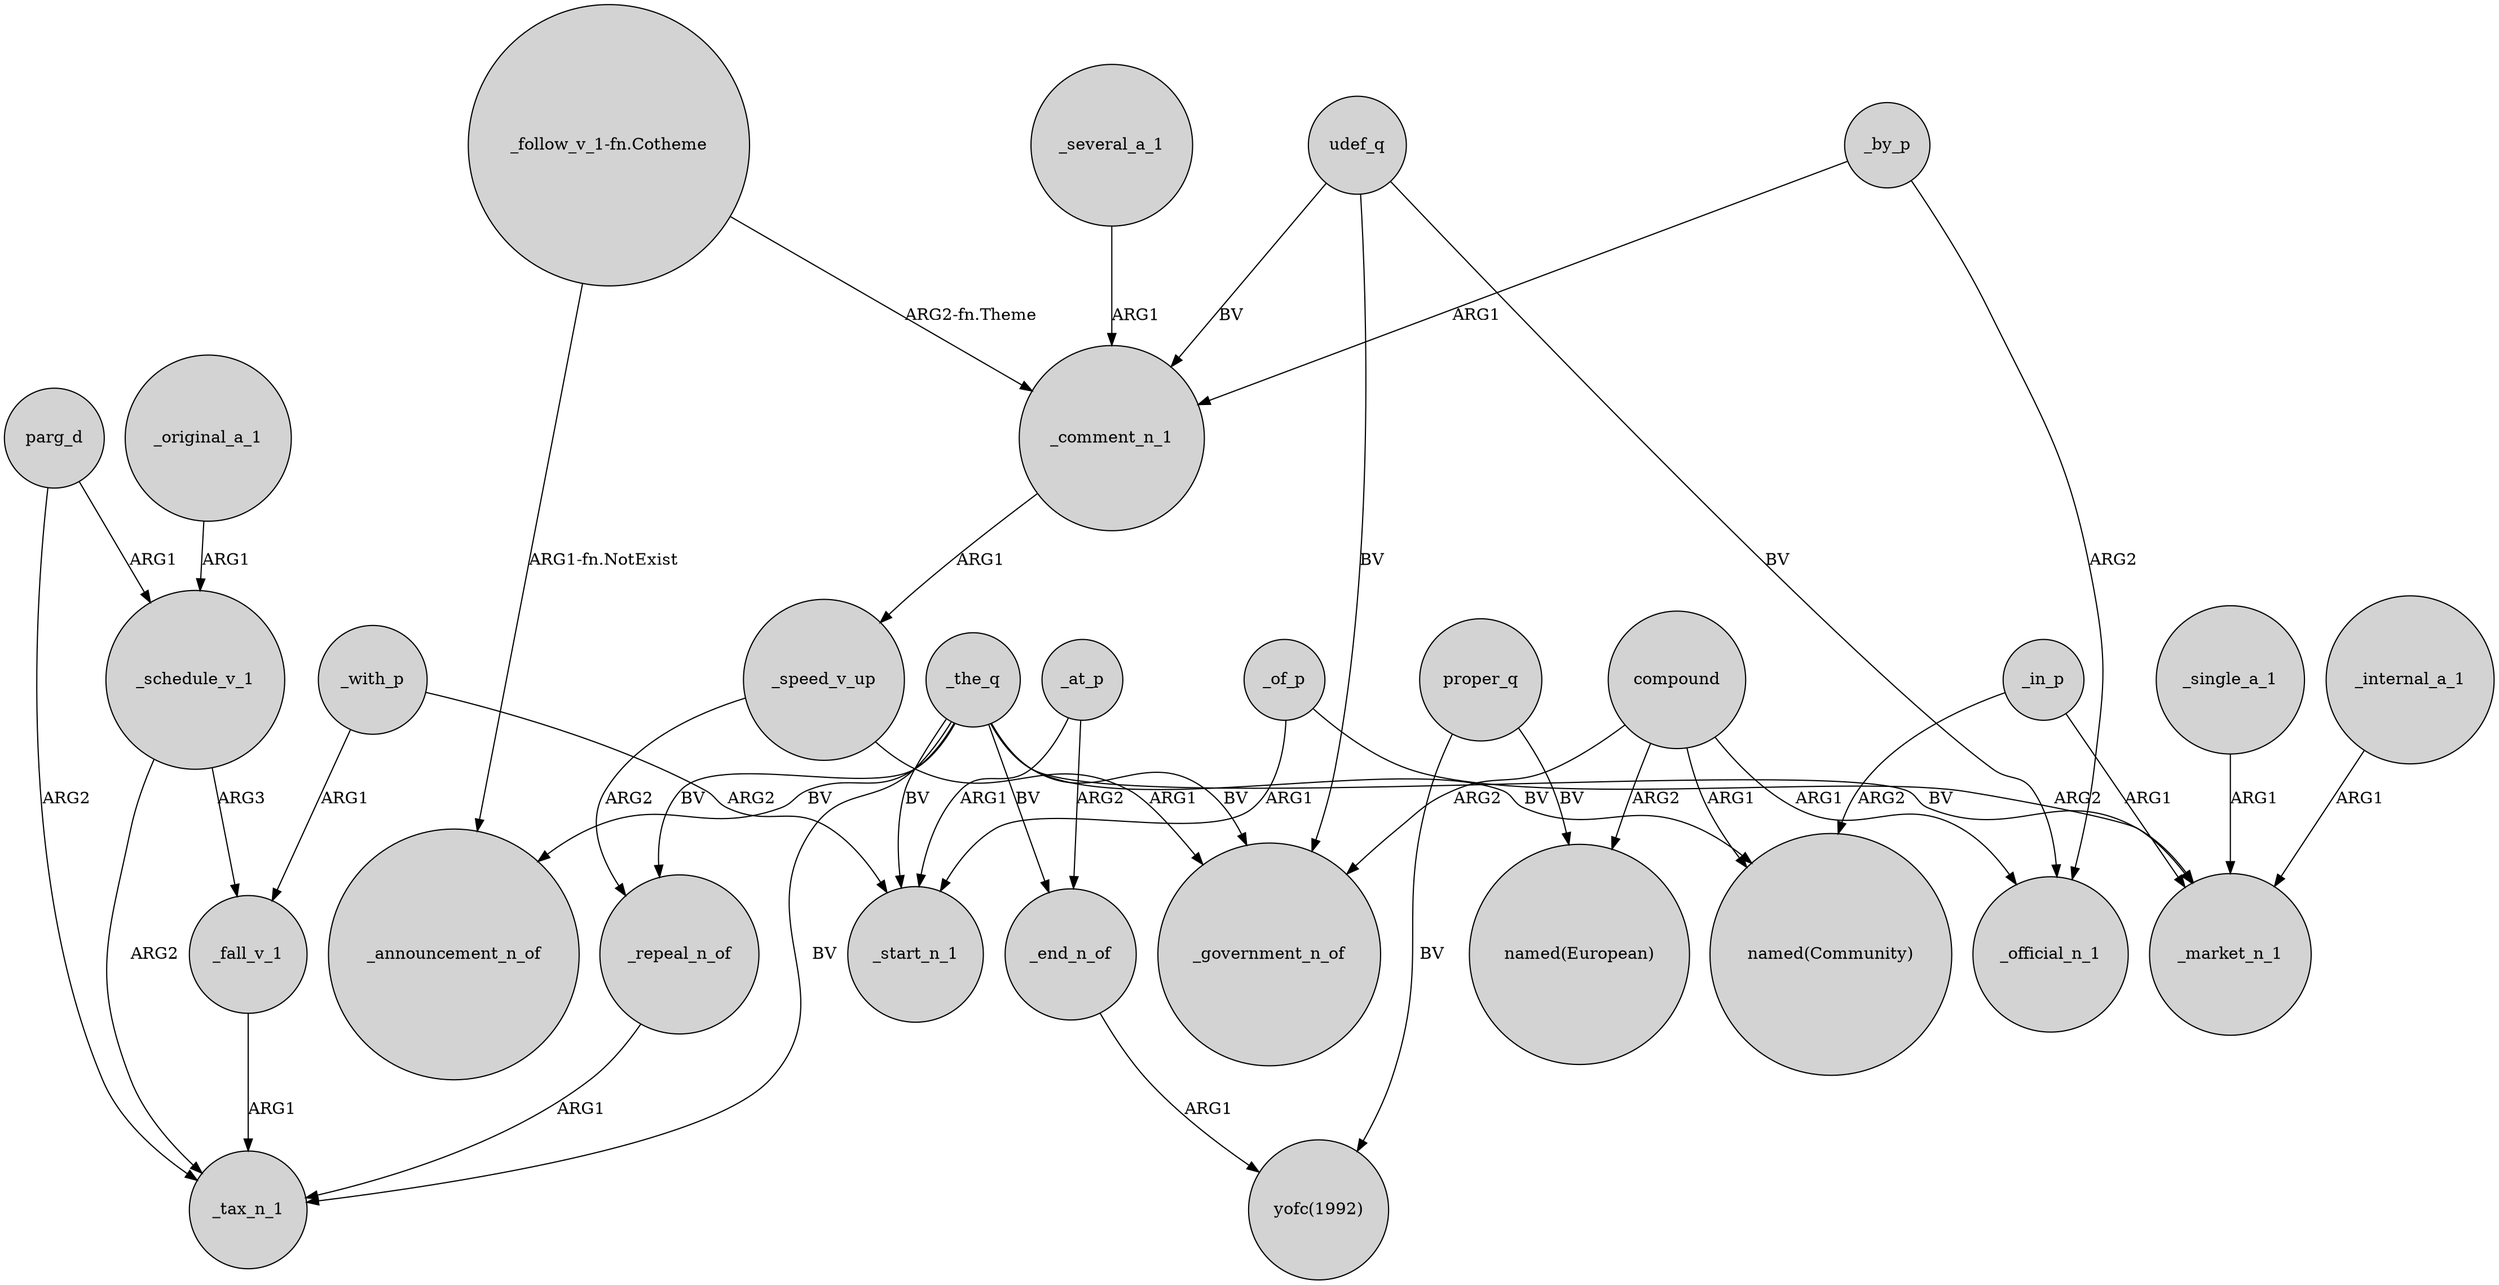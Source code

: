 digraph {
	node [shape=circle style=filled]
	"_follow_v_1-fn.Cotheme" -> _announcement_n_of [label="ARG1-fn.NotExist"]
	_several_a_1 -> _comment_n_1 [label=ARG1]
	_the_q -> _repeal_n_of [label=BV]
	_speed_v_up -> _government_n_of [label=ARG1]
	_in_p -> "named(Community)" [label=ARG2]
	_by_p -> _comment_n_1 [label=ARG1]
	_in_p -> _market_n_1 [label=ARG1]
	_the_q -> "named(Community)" [label=BV]
	_by_p -> _official_n_1 [label=ARG2]
	_end_n_of -> "yofc(1992)" [label=ARG1]
	compound -> _government_n_of [label=ARG2]
	udef_q -> _government_n_of [label=BV]
	"_follow_v_1-fn.Cotheme" -> _comment_n_1 [label="ARG2-fn.Theme"]
	_the_q -> _end_n_of [label=BV]
	_at_p -> _end_n_of [label=ARG2]
	parg_d -> _tax_n_1 [label=ARG2]
	_the_q -> _tax_n_1 [label=BV]
	_repeal_n_of -> _tax_n_1 [label=ARG1]
	proper_q -> "yofc(1992)" [label=BV]
	_speed_v_up -> _repeal_n_of [label=ARG2]
	_comment_n_1 -> _speed_v_up [label=ARG1]
	compound -> "named(Community)" [label=ARG1]
	_with_p -> _start_n_1 [label=ARG2]
	_of_p -> _market_n_1 [label=ARG2]
	_original_a_1 -> _schedule_v_1 [label=ARG1]
	udef_q -> _comment_n_1 [label=BV]
	_schedule_v_1 -> _tax_n_1 [label=ARG2]
	_fall_v_1 -> _tax_n_1 [label=ARG1]
	_of_p -> _start_n_1 [label=ARG1]
	_at_p -> _start_n_1 [label=ARG1]
	_single_a_1 -> _market_n_1 [label=ARG1]
	_the_q -> _announcement_n_of [label=BV]
	udef_q -> _official_n_1 [label=BV]
	_schedule_v_1 -> _fall_v_1 [label=ARG3]
	_the_q -> _government_n_of [label=BV]
	compound -> _official_n_1 [label=ARG1]
	compound -> "named(European)" [label=ARG2]
	parg_d -> _schedule_v_1 [label=ARG1]
	_with_p -> _fall_v_1 [label=ARG1]
	_the_q -> _market_n_1 [label=BV]
	_internal_a_1 -> _market_n_1 [label=ARG1]
	_the_q -> _start_n_1 [label=BV]
	proper_q -> "named(European)" [label=BV]
}
